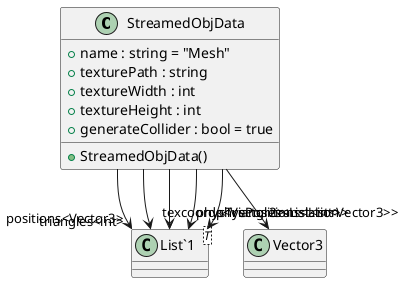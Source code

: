 @startuml
class StreamedObjData {
    + name : string = "Mesh"
    + texturePath : string
    + textureWidth : int
    + textureHeight : int
    + generateCollider : bool = true
    + StreamedObjData()
}
class "List`1"<T> {
}
StreamedObjData --> "translation" Vector3
StreamedObjData --> "positions<Vector3>" "List`1"
StreamedObjData --> "texcoords<Vector2>" "List`1"
StreamedObjData --> "triangles<int>" "List`1"
StreamedObjData --> "physPositions<List<Vector3>>" "List`1"
StreamedObjData --> "physTriangles<List<int>>" "List`1"
@enduml
